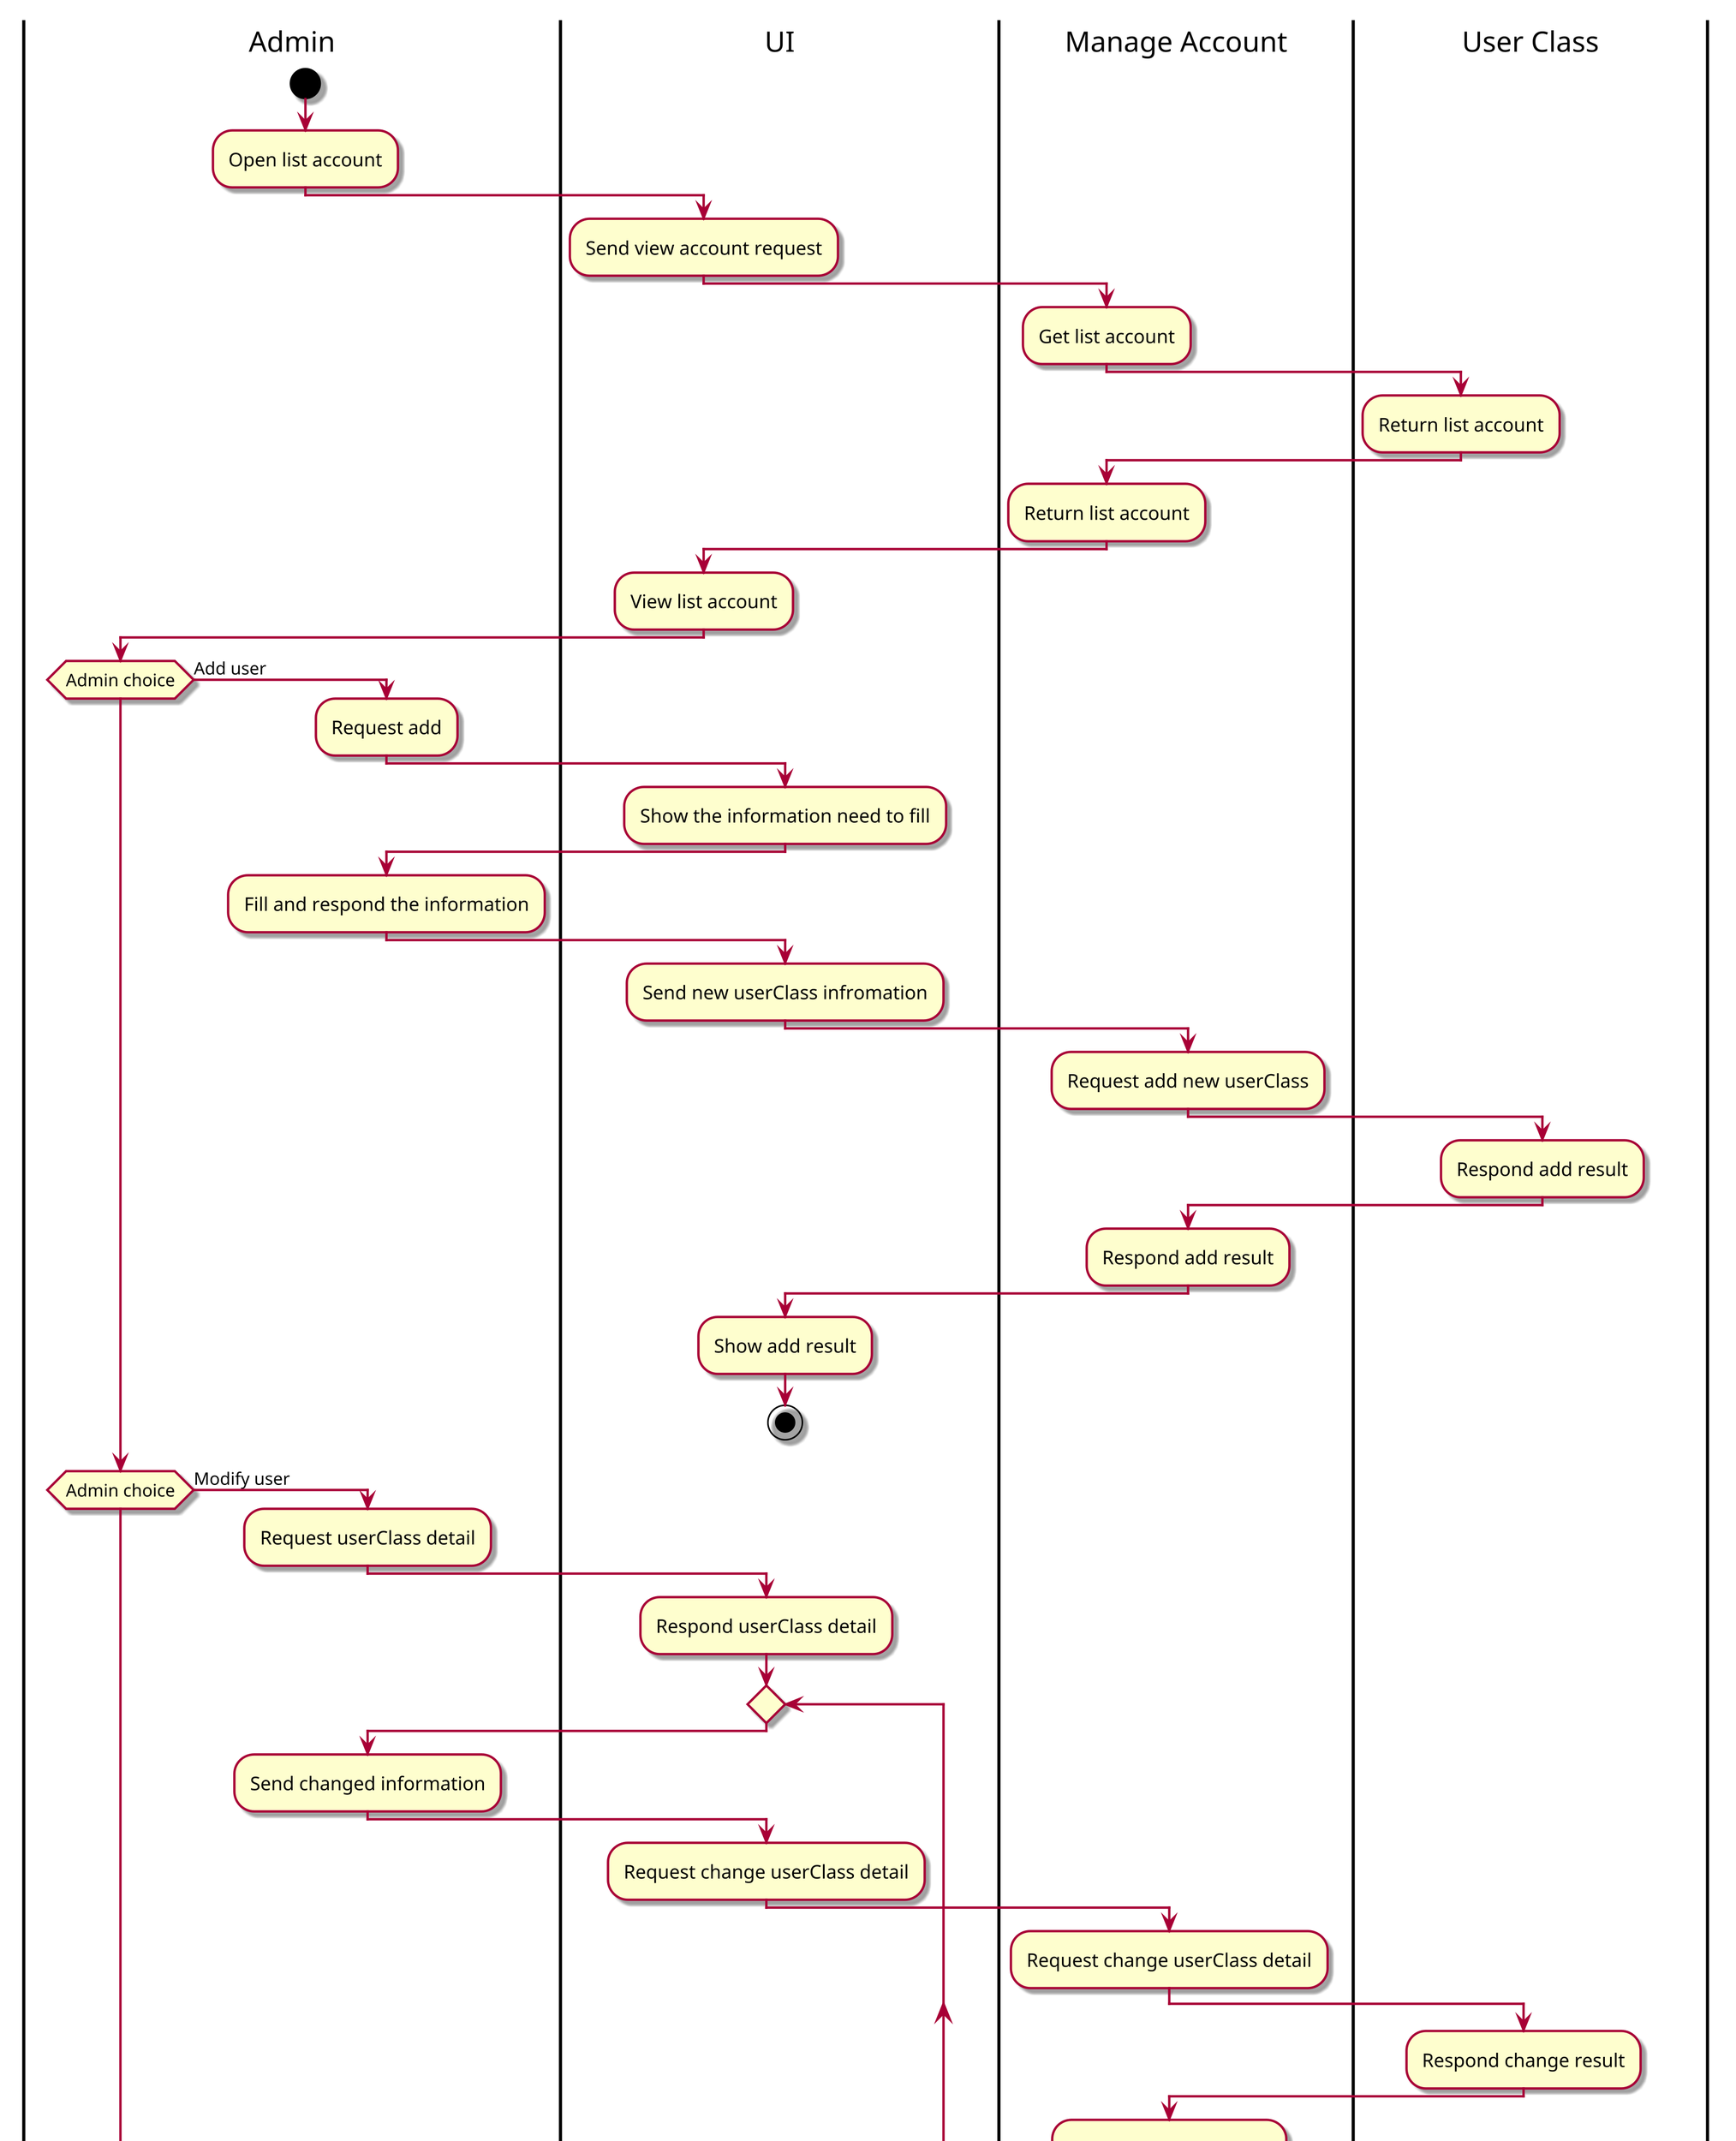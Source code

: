 @startuml ACT Manage account & role
skin rose
!pragma useVerticalIf on
scale 3

|Admin|
start
    :Open list account;
    |UI|
    :Send view account request;
    |Manage Account|
    :Get list account;
    |User Class|
    :Return list account;
    |Manage Account|
    :Return list account;
    |UI|
    :View list account;
    |Admin|
    if (Admin choice) is (Add user) then
        |Admin|
        :Request add;
        |UI|
        :Show the information need to fill;
        |Admin|
        :Fill and respond the information;
        |UI|
        :Send new userClass infromation;
        |Manage Account|
        :Request add new userClass;
        |User Class|
        :Respond add result;
        |Manage Account|
        :Respond add result;
        |UI|
        :Show add result;
        stop
    elseif (Admin choice) is (Modify user) then
        |Admin|
        :Request userClass detail;
        |UI|
        :Respond userClass detail;
        repeat 
            |Admin|
            :Send changed information;
            |UI|
            :Request change userClass detail;
            |Manage Account|
            :Request change userClass detail;
            |User Class|
            :Respond change result;
            |Manage Account|
            :Respond change result;
            |UI|
            :Show change result;
            repeat while (Information) is (not valid or unfilled)
            ->no;
            stop
    elseif (Admin choice) is (Delete user) then
    |Admin|
    :Choose account to delete;
    |UI|
    :Request delete account;
    |Manage Account|
    :Request delete account;
    |User Class|
    :Respond delete account result;
    |Manage Account|
    :Respond delete account result;
    |UI|
    :Show delete account result; 
    stop
    else
    endif


    |Admin|
stop




@enduml